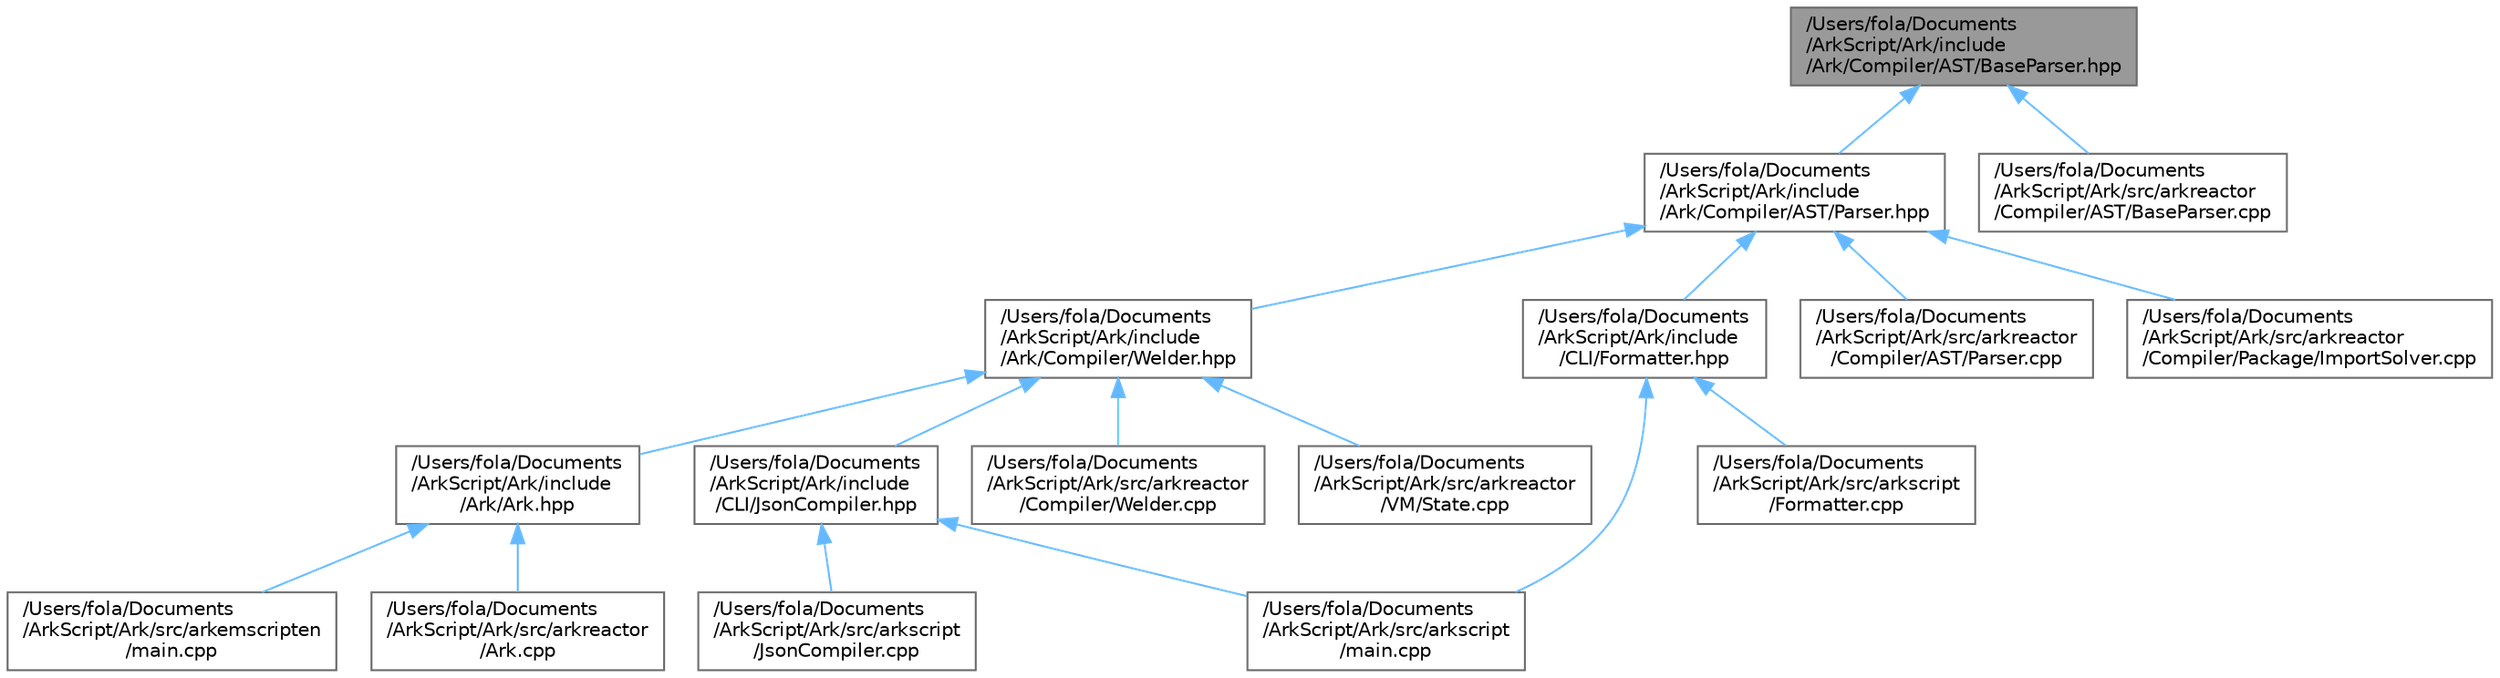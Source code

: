 digraph "/Users/fola/Documents/ArkScript/Ark/include/Ark/Compiler/AST/BaseParser.hpp"
{
 // INTERACTIVE_SVG=YES
 // LATEX_PDF_SIZE
  bgcolor="transparent";
  edge [fontname=Helvetica,fontsize=10,labelfontname=Helvetica,labelfontsize=10];
  node [fontname=Helvetica,fontsize=10,shape=box,height=0.2,width=0.4];
  Node1 [id="Node000001",label="/Users/fola/Documents\l/ArkScript/Ark/include\l/Ark/Compiler/AST/BaseParser.hpp",height=0.2,width=0.4,color="gray40", fillcolor="grey60", style="filled", fontcolor="black",tooltip=" "];
  Node1 -> Node2 [id="edge1_Node000001_Node000002",dir="back",color="steelblue1",style="solid",tooltip=" "];
  Node2 [id="Node000002",label="/Users/fola/Documents\l/ArkScript/Ark/include\l/Ark/Compiler/AST/Parser.hpp",height=0.2,width=0.4,color="grey40", fillcolor="white", style="filled",URL="$d7/ddd/Parser_8hpp.html",tooltip="Parse ArkScript code, but do not handle any import declarations."];
  Node2 -> Node3 [id="edge2_Node000002_Node000003",dir="back",color="steelblue1",style="solid",tooltip=" "];
  Node3 [id="Node000003",label="/Users/fola/Documents\l/ArkScript/Ark/include\l/Ark/Compiler/Welder.hpp",height=0.2,width=0.4,color="grey40", fillcolor="white", style="filled",URL="$de/d8e/Welder_8hpp.html",tooltip="In charge of welding everything needed to compile code."];
  Node3 -> Node4 [id="edge3_Node000003_Node000004",dir="back",color="steelblue1",style="solid",tooltip=" "];
  Node4 [id="Node000004",label="/Users/fola/Documents\l/ArkScript/Ark/include\l/Ark/Ark.hpp",height=0.2,width=0.4,color="grey40", fillcolor="white", style="filled",URL="$d3/d7e/Ark_8hpp.html",tooltip="Includes the needed files to start using ArkScript."];
  Node4 -> Node5 [id="edge4_Node000004_Node000005",dir="back",color="steelblue1",style="solid",tooltip=" "];
  Node5 [id="Node000005",label="/Users/fola/Documents\l/ArkScript/Ark/src/arkemscripten\l/main.cpp",height=0.2,width=0.4,color="grey40", fillcolor="white", style="filled",URL="$d1/d95/arkemscripten_2main_8cpp.html",tooltip=" "];
  Node4 -> Node6 [id="edge5_Node000004_Node000006",dir="back",color="steelblue1",style="solid",tooltip=" "];
  Node6 [id="Node000006",label="/Users/fola/Documents\l/ArkScript/Ark/src/arkreactor\l/Ark.cpp",height=0.2,width=0.4,color="grey40", fillcolor="white", style="filled",URL="$dc/d32/Ark_8cpp.html",tooltip=" "];
  Node3 -> Node7 [id="edge6_Node000003_Node000007",dir="back",color="steelblue1",style="solid",tooltip=" "];
  Node7 [id="Node000007",label="/Users/fola/Documents\l/ArkScript/Ark/include\l/CLI/JsonCompiler.hpp",height=0.2,width=0.4,color="grey40", fillcolor="white", style="filled",URL="$dc/dfd/JsonCompiler_8hpp.html",tooltip=" "];
  Node7 -> Node8 [id="edge7_Node000007_Node000008",dir="back",color="steelblue1",style="solid",tooltip=" "];
  Node8 [id="Node000008",label="/Users/fola/Documents\l/ArkScript/Ark/src/arkscript\l/JsonCompiler.cpp",height=0.2,width=0.4,color="grey40", fillcolor="white", style="filled",URL="$db/d71/JsonCompiler_8cpp.html",tooltip=" "];
  Node7 -> Node9 [id="edge8_Node000007_Node000009",dir="back",color="steelblue1",style="solid",tooltip=" "];
  Node9 [id="Node000009",label="/Users/fola/Documents\l/ArkScript/Ark/src/arkscript\l/main.cpp",height=0.2,width=0.4,color="grey40", fillcolor="white", style="filled",URL="$d0/d46/arkscript_2main_8cpp.html",tooltip=" "];
  Node3 -> Node10 [id="edge9_Node000003_Node000010",dir="back",color="steelblue1",style="solid",tooltip=" "];
  Node10 [id="Node000010",label="/Users/fola/Documents\l/ArkScript/Ark/src/arkreactor\l/Compiler/Welder.cpp",height=0.2,width=0.4,color="grey40", fillcolor="white", style="filled",URL="$d3/df1/Welder_8cpp.html",tooltip=" "];
  Node3 -> Node11 [id="edge10_Node000003_Node000011",dir="back",color="steelblue1",style="solid",tooltip=" "];
  Node11 [id="Node000011",label="/Users/fola/Documents\l/ArkScript/Ark/src/arkreactor\l/VM/State.cpp",height=0.2,width=0.4,color="grey40", fillcolor="white", style="filled",URL="$d0/da0/State_8cpp.html",tooltip=" "];
  Node2 -> Node12 [id="edge11_Node000002_Node000012",dir="back",color="steelblue1",style="solid",tooltip=" "];
  Node12 [id="Node000012",label="/Users/fola/Documents\l/ArkScript/Ark/include\l/CLI/Formatter.hpp",height=0.2,width=0.4,color="grey40", fillcolor="white", style="filled",URL="$d9/d2e/Formatter_8hpp.html",tooltip=" "];
  Node12 -> Node13 [id="edge12_Node000012_Node000013",dir="back",color="steelblue1",style="solid",tooltip=" "];
  Node13 [id="Node000013",label="/Users/fola/Documents\l/ArkScript/Ark/src/arkscript\l/Formatter.cpp",height=0.2,width=0.4,color="grey40", fillcolor="white", style="filled",URL="$d2/d56/Formatter_8cpp.html",tooltip=" "];
  Node12 -> Node9 [id="edge13_Node000012_Node000009",dir="back",color="steelblue1",style="solid",tooltip=" "];
  Node2 -> Node14 [id="edge14_Node000002_Node000014",dir="back",color="steelblue1",style="solid",tooltip=" "];
  Node14 [id="Node000014",label="/Users/fola/Documents\l/ArkScript/Ark/src/arkreactor\l/Compiler/AST/Parser.cpp",height=0.2,width=0.4,color="grey40", fillcolor="white", style="filled",URL="$dc/df5/Parser_8cpp.html",tooltip=" "];
  Node2 -> Node15 [id="edge15_Node000002_Node000015",dir="back",color="steelblue1",style="solid",tooltip=" "];
  Node15 [id="Node000015",label="/Users/fola/Documents\l/ArkScript/Ark/src/arkreactor\l/Compiler/Package/ImportSolver.cpp",height=0.2,width=0.4,color="grey40", fillcolor="white", style="filled",URL="$d6/d41/ImportSolver_8cpp.html",tooltip=" "];
  Node1 -> Node16 [id="edge16_Node000001_Node000016",dir="back",color="steelblue1",style="solid",tooltip=" "];
  Node16 [id="Node000016",label="/Users/fola/Documents\l/ArkScript/Ark/src/arkreactor\l/Compiler/AST/BaseParser.cpp",height=0.2,width=0.4,color="grey40", fillcolor="white", style="filled",URL="$d9/d79/BaseParser_8cpp.html",tooltip=" "];
}
